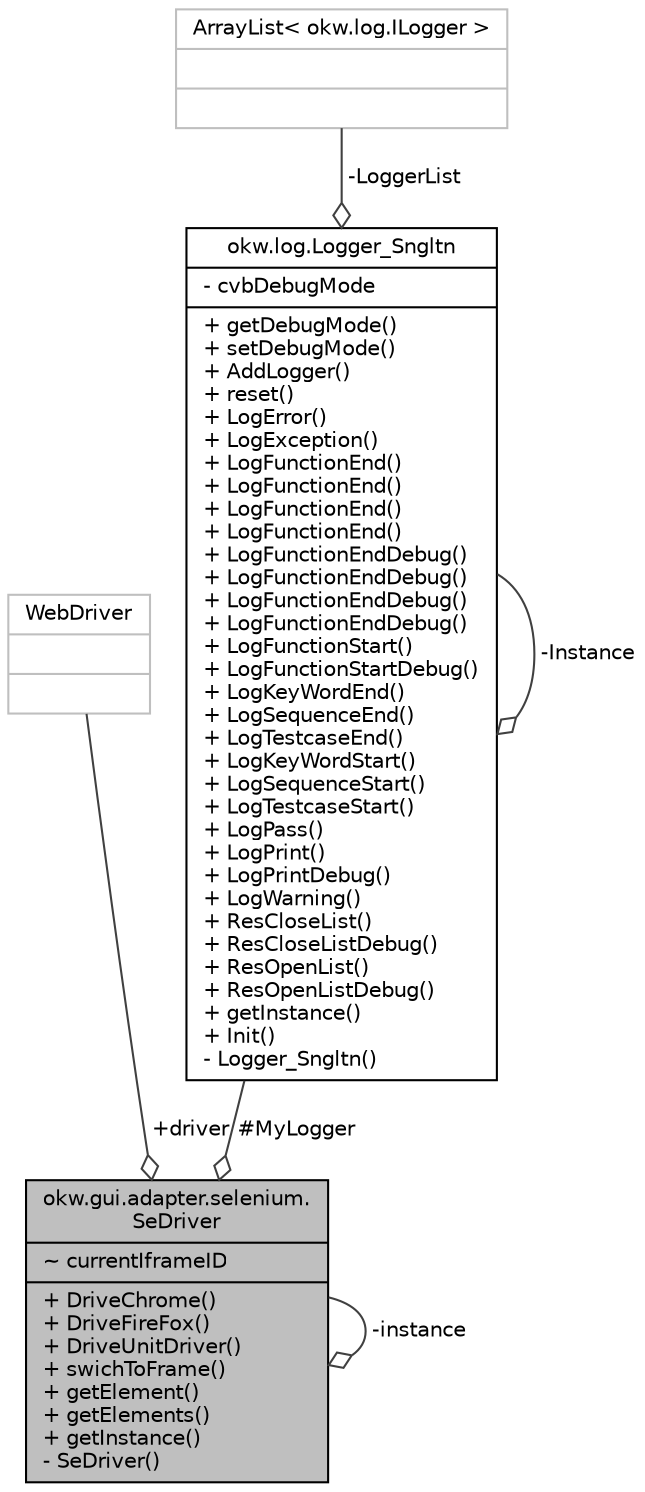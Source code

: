digraph "okw.gui.adapter.selenium.SeDriver"
{
 // INTERACTIVE_SVG=YES
  edge [fontname="Helvetica",fontsize="10",labelfontname="Helvetica",labelfontsize="10"];
  node [fontname="Helvetica",fontsize="10",shape=record];
  Node1 [label="{okw.gui.adapter.selenium.\lSeDriver\n|~ currentIframeID\l|+ DriveChrome()\l+ DriveFireFox()\l+ DriveUnitDriver()\l+ swichToFrame()\l+ getElement()\l+ getElements()\l+ getInstance()\l- SeDriver()\l}",height=0.2,width=0.4,color="black", fillcolor="grey75", style="filled", fontcolor="black"];
  Node2 -> Node1 [color="grey25",fontsize="10",style="solid",label=" +driver" ,arrowhead="odiamond",fontname="Helvetica"];
  Node2 [label="{WebDriver\n||}",height=0.2,width=0.4,color="grey75", fillcolor="white", style="filled"];
  Node1 -> Node1 [color="grey25",fontsize="10",style="solid",label=" -instance" ,arrowhead="odiamond",fontname="Helvetica"];
  Node3 -> Node1 [color="grey25",fontsize="10",style="solid",label=" #MyLogger" ,arrowhead="odiamond",fontname="Helvetica"];
  Node3 [label="{okw.log.Logger_Sngltn\n|- cvbDebugMode\l|+ getDebugMode()\l+ setDebugMode()\l+ AddLogger()\l+ reset()\l+ LogError()\l+ LogException()\l+ LogFunctionEnd()\l+ LogFunctionEnd()\l+ LogFunctionEnd()\l+ LogFunctionEnd()\l+ LogFunctionEndDebug()\l+ LogFunctionEndDebug()\l+ LogFunctionEndDebug()\l+ LogFunctionEndDebug()\l+ LogFunctionStart()\l+ LogFunctionStartDebug()\l+ LogKeyWordEnd()\l+ LogSequenceEnd()\l+ LogTestcaseEnd()\l+ LogKeyWordStart()\l+ LogSequenceStart()\l+ LogTestcaseStart()\l+ LogPass()\l+ LogPrint()\l+ LogPrintDebug()\l+ LogWarning()\l+ ResCloseList()\l+ ResCloseListDebug()\l+ ResOpenList()\l+ ResOpenListDebug()\l+ getInstance()\l+ Init()\l- Logger_Sngltn()\l}",height=0.2,width=0.4,color="black", fillcolor="white", style="filled",URL="$classokw_1_1log_1_1_logger___sngltn.html"];
  Node4 -> Node3 [color="grey25",fontsize="10",style="solid",label=" -LoggerList" ,arrowhead="odiamond",fontname="Helvetica"];
  Node4 [label="{ArrayList\< okw.log.ILogger \>\n||}",height=0.2,width=0.4,color="grey75", fillcolor="white", style="filled"];
  Node3 -> Node3 [color="grey25",fontsize="10",style="solid",label=" -Instance" ,arrowhead="odiamond",fontname="Helvetica"];
}
